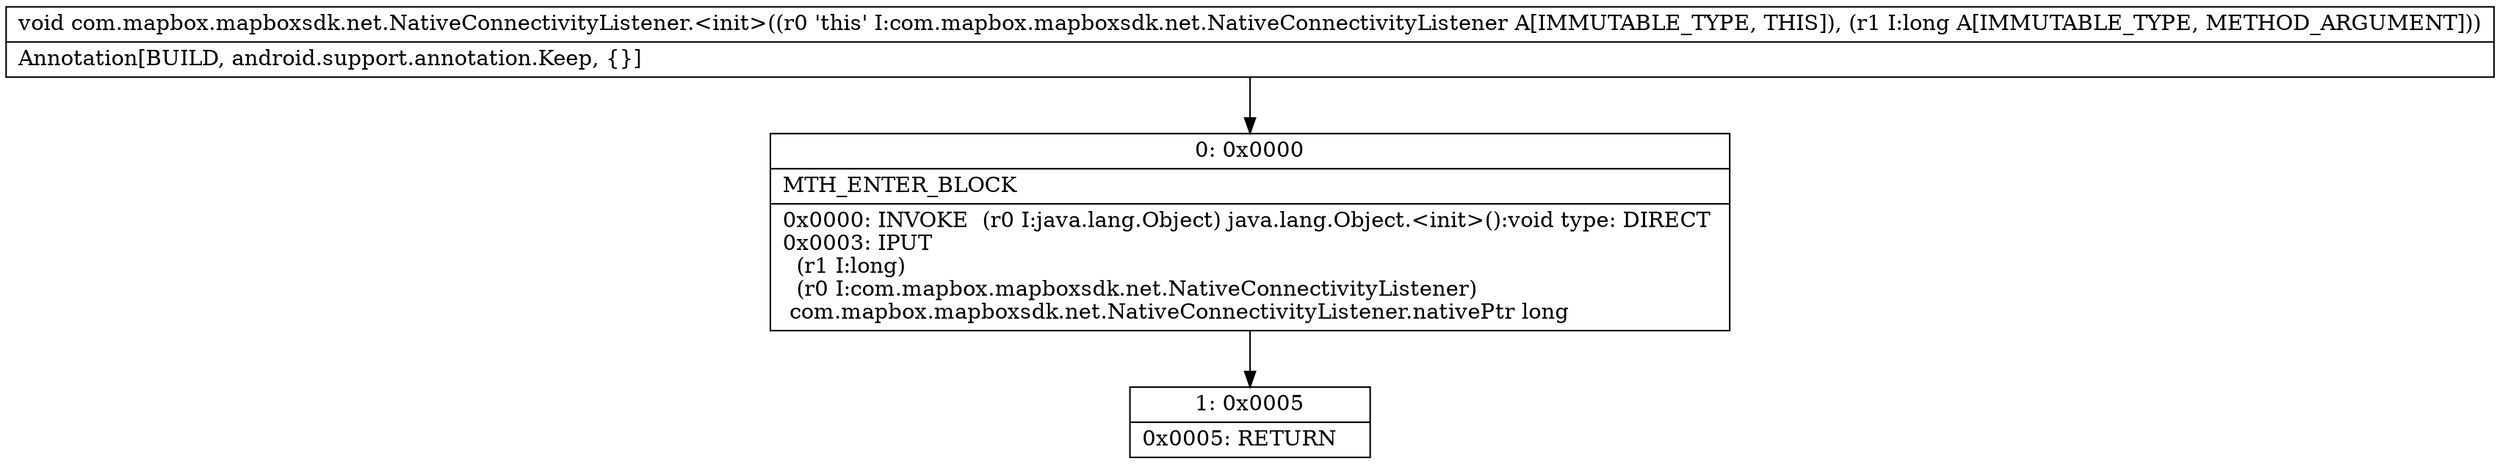 digraph "CFG forcom.mapbox.mapboxsdk.net.NativeConnectivityListener.\<init\>(J)V" {
Node_0 [shape=record,label="{0\:\ 0x0000|MTH_ENTER_BLOCK\l|0x0000: INVOKE  (r0 I:java.lang.Object) java.lang.Object.\<init\>():void type: DIRECT \l0x0003: IPUT  \l  (r1 I:long)\l  (r0 I:com.mapbox.mapboxsdk.net.NativeConnectivityListener)\l com.mapbox.mapboxsdk.net.NativeConnectivityListener.nativePtr long \l}"];
Node_1 [shape=record,label="{1\:\ 0x0005|0x0005: RETURN   \l}"];
MethodNode[shape=record,label="{void com.mapbox.mapboxsdk.net.NativeConnectivityListener.\<init\>((r0 'this' I:com.mapbox.mapboxsdk.net.NativeConnectivityListener A[IMMUTABLE_TYPE, THIS]), (r1 I:long A[IMMUTABLE_TYPE, METHOD_ARGUMENT]))  | Annotation[BUILD, android.support.annotation.Keep, \{\}]\l}"];
MethodNode -> Node_0;
Node_0 -> Node_1;
}


